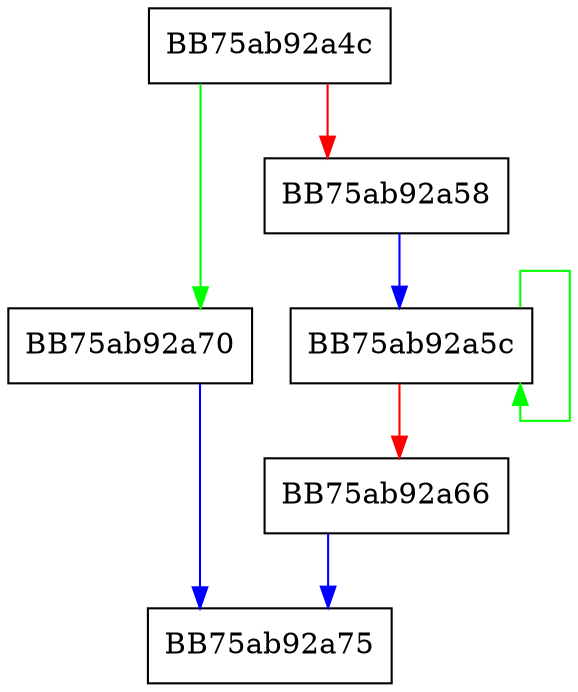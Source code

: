 digraph WPP_SF_SiLI {
  node [shape="box"];
  graph [splines=ortho];
  BB75ab92a4c -> BB75ab92a70 [color="green"];
  BB75ab92a4c -> BB75ab92a58 [color="red"];
  BB75ab92a58 -> BB75ab92a5c [color="blue"];
  BB75ab92a5c -> BB75ab92a5c [color="green"];
  BB75ab92a5c -> BB75ab92a66 [color="red"];
  BB75ab92a66 -> BB75ab92a75 [color="blue"];
  BB75ab92a70 -> BB75ab92a75 [color="blue"];
}